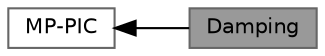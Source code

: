 digraph "Damping"
{
 // LATEX_PDF_SIZE
  bgcolor="transparent";
  edge [fontname=Helvetica,fontsize=10,labelfontname=Helvetica,labelfontsize=10];
  node [fontname=Helvetica,fontsize=10,shape=box,height=0.2,width=0.4];
  rankdir=LR;
  Node1 [id="Node000001",label="Damping",height=0.2,width=0.4,color="gray40", fillcolor="grey60", style="filled", fontcolor="black",tooltip=" "];
  Node2 [id="Node000002",label="MP-PIC",height=0.2,width=0.4,color="grey40", fillcolor="white", style="filled",URL="$group__grpLagrangianIntermediateMPPICSubModels.html",tooltip=" "];
  Node2->Node1 [shape=plaintext, dir="back", style="solid"];
}
